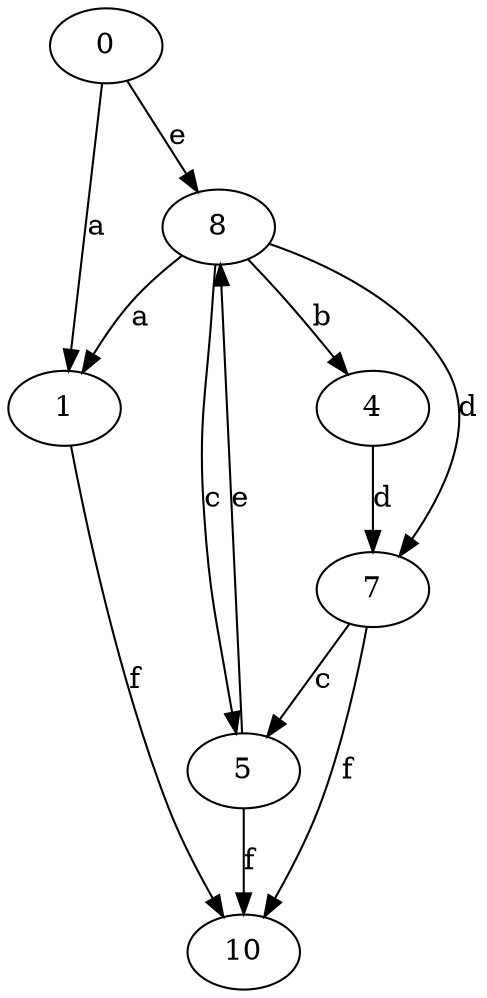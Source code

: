 strict digraph  {
0;
1;
4;
5;
7;
8;
10;
0 -> 1  [label=a];
0 -> 8  [label=e];
1 -> 10  [label=f];
4 -> 7  [label=d];
5 -> 8  [label=e];
5 -> 10  [label=f];
7 -> 5  [label=c];
7 -> 10  [label=f];
8 -> 1  [label=a];
8 -> 4  [label=b];
8 -> 5  [label=c];
8 -> 7  [label=d];
}

